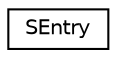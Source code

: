 digraph "Graphical Class Hierarchy"
{
 // INTERACTIVE_SVG=YES
  edge [fontname="Helvetica",fontsize="10",labelfontname="Helvetica",labelfontsize="10"];
  node [fontname="Helvetica",fontsize="10",shape=record];
  rankdir="LR";
  Node1 [label="SEntry",height=0.2,width=0.4,color="black", fillcolor="white", style="filled",URL="$struct_s_entry.html"];
}
